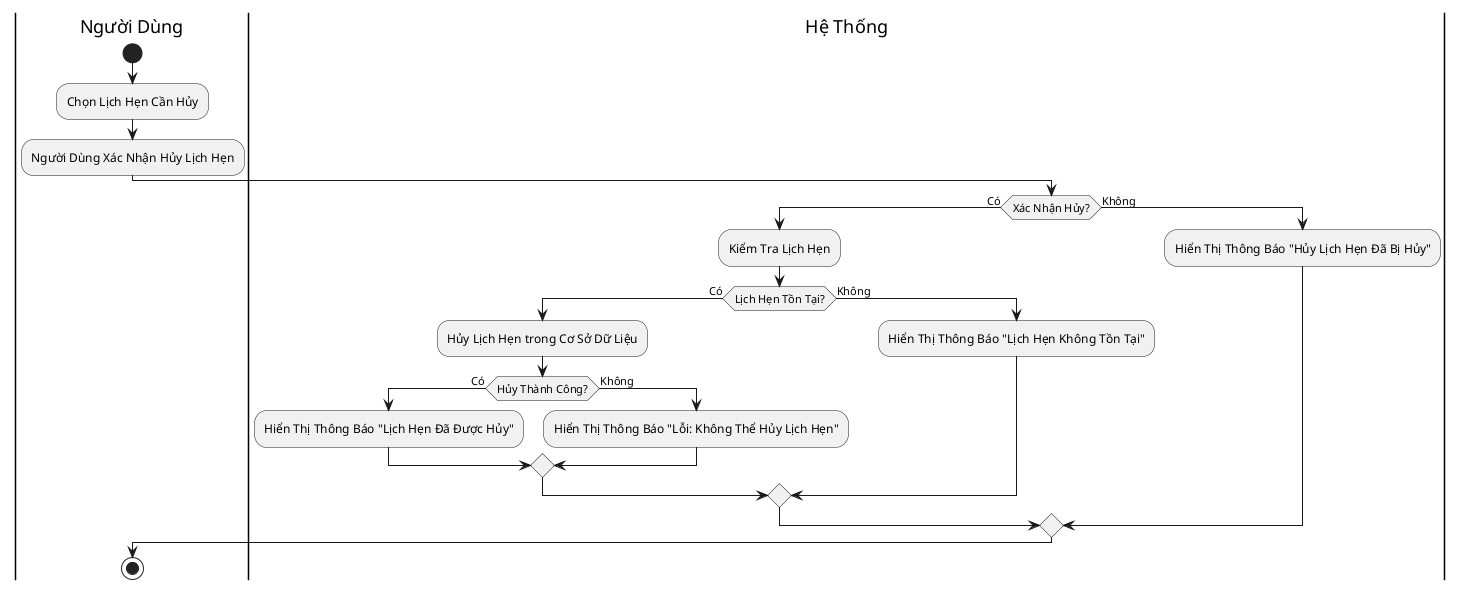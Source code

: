 @startuml
|Người Dùng|
start
:Chọn Lịch Hẹn Cần Hủy;
:Người Dùng Xác Nhận Hủy Lịch Hẹn;
|Hệ Thống|
if (Xác Nhận Hủy?) then (Có)
  :Kiểm Tra Lịch Hẹn;
  if (Lịch Hẹn Tồn Tại?) then (Có)
    :Hủy Lịch Hẹn trong Cơ Sở Dữ Liệu;
    if (Hủy Thành Công?) then (Có)
      :Hiển Thị Thông Báo "Lịch Hẹn Đã Được Hủy";
    else (Không)
      :Hiển Thị Thông Báo "Lỗi: Không Thể Hủy Lịch Hẹn";
    endif
  else (Không)
    :Hiển Thị Thông Báo "Lịch Hẹn Không Tồn Tại";
  endif
  |Hệ Thống|
else (Không)
  :Hiển Thị Thông Báo "Hủy Lịch Hẹn Đã Bị Hủy";
endif
|Người Dùng|
stop
@enduml
